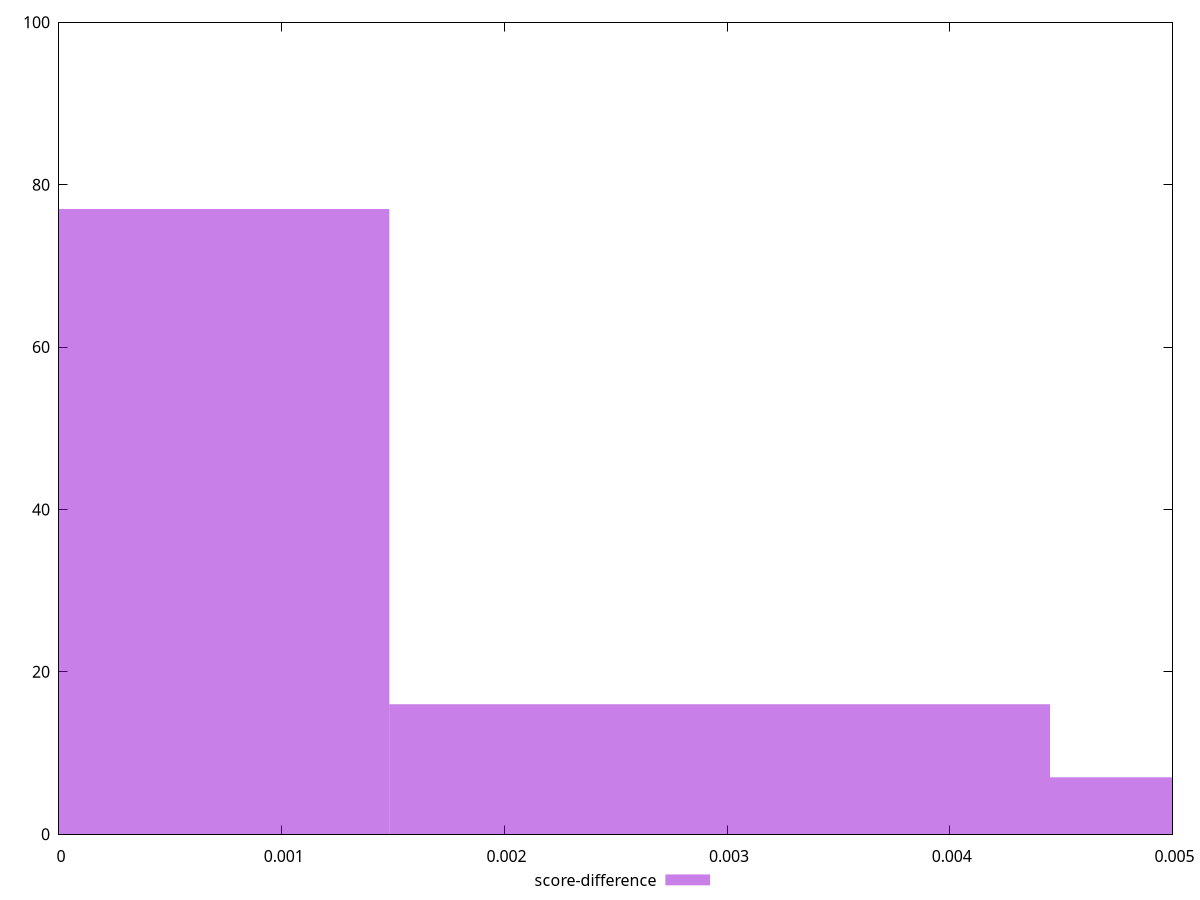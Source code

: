 reset

$scoreDifference <<EOF
0 77
0.005933441492334206 7
0.002966720746167103 16
EOF

set key outside below
set boxwidth 0.002966720746167103
set xrange [0:0.0050000000000000044]
set yrange [0:100]
set trange [0:100]
set style fill transparent solid 0.5 noborder
set terminal svg size 640, 490 enhanced background rgb 'white'
set output "report_00008_2021-01-22T20:58:29.167/unminified-css/samples/pages/score-difference/histogram.svg"

plot $scoreDifference title "score-difference" with boxes

reset
